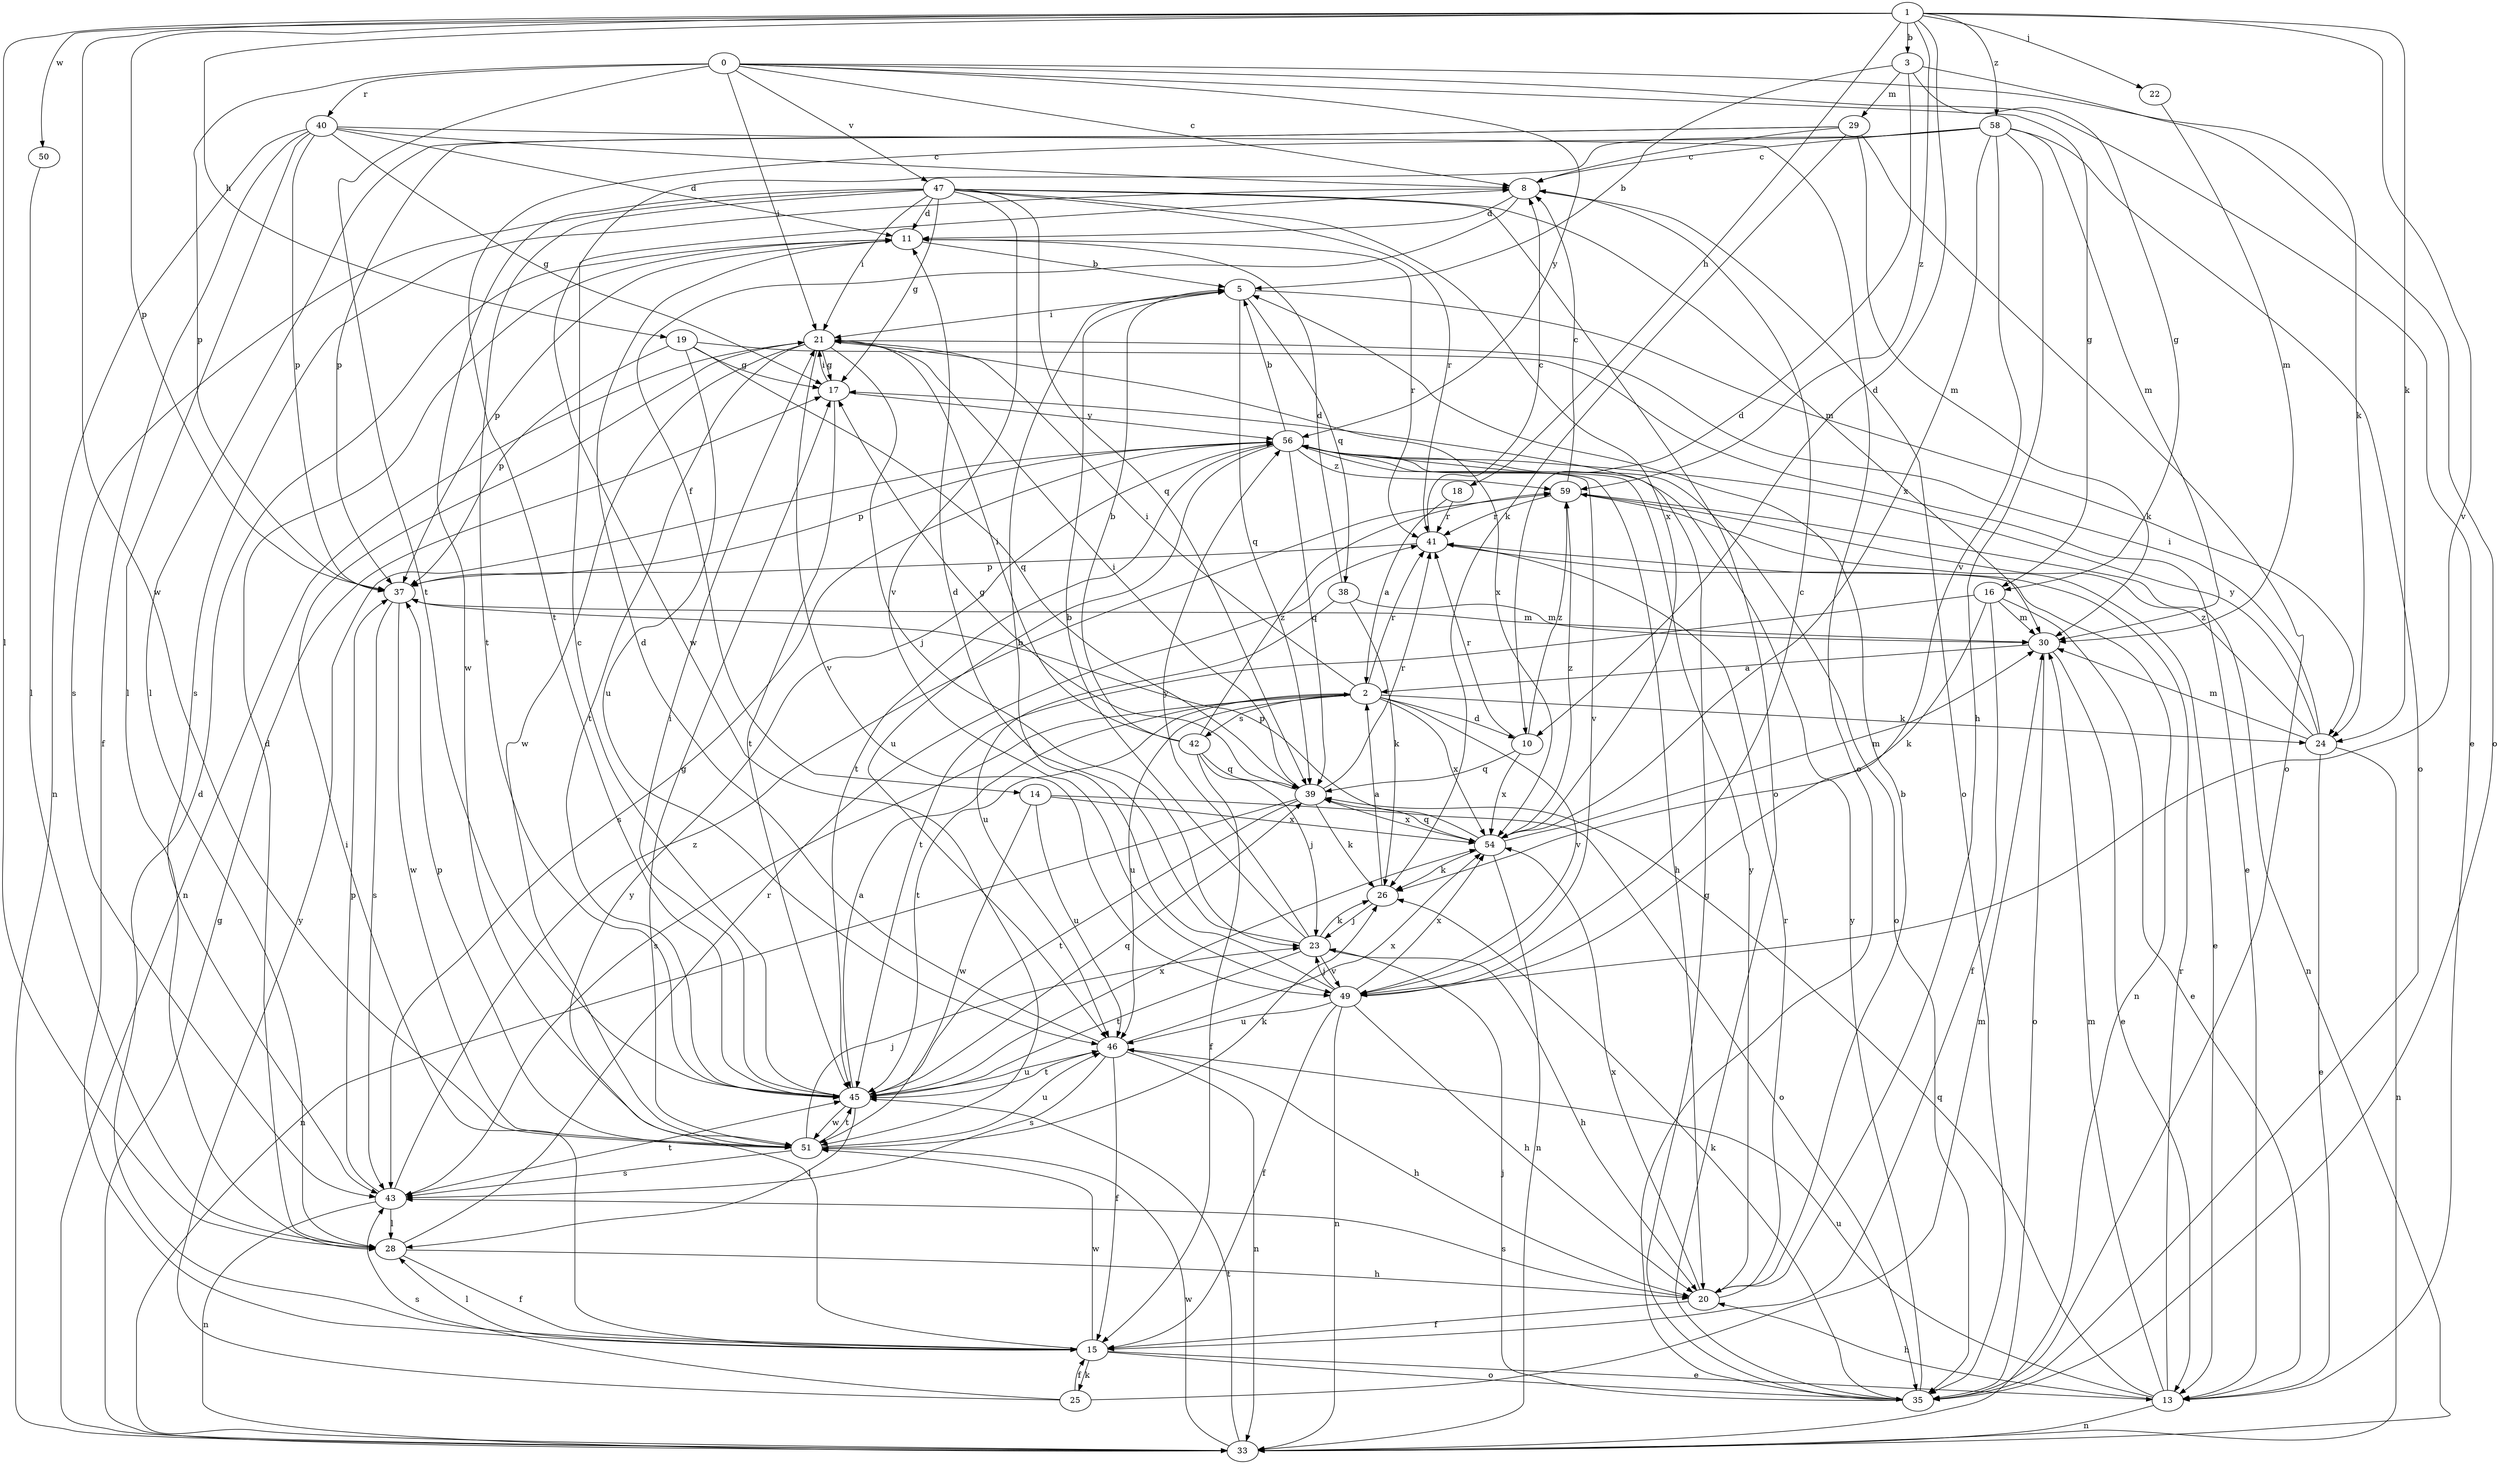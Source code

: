 strict digraph  {
0;
1;
2;
3;
5;
8;
10;
11;
13;
14;
15;
16;
17;
18;
19;
20;
21;
22;
23;
24;
25;
26;
28;
29;
30;
33;
35;
37;
38;
39;
40;
41;
42;
43;
45;
46;
47;
49;
50;
51;
54;
56;
58;
59;
0 -> 8  [label=c];
0 -> 13  [label=e];
0 -> 16  [label=g];
0 -> 21  [label=i];
0 -> 24  [label=k];
0 -> 37  [label=p];
0 -> 40  [label=r];
0 -> 45  [label=t];
0 -> 47  [label=v];
0 -> 56  [label=y];
1 -> 3  [label=b];
1 -> 10  [label=d];
1 -> 18  [label=h];
1 -> 19  [label=h];
1 -> 22  [label=j];
1 -> 24  [label=k];
1 -> 28  [label=l];
1 -> 37  [label=p];
1 -> 49  [label=v];
1 -> 50  [label=w];
1 -> 51  [label=w];
1 -> 58  [label=z];
1 -> 59  [label=z];
2 -> 10  [label=d];
2 -> 21  [label=i];
2 -> 24  [label=k];
2 -> 41  [label=r];
2 -> 42  [label=s];
2 -> 43  [label=s];
2 -> 45  [label=t];
2 -> 46  [label=u];
2 -> 49  [label=v];
2 -> 54  [label=x];
3 -> 5  [label=b];
3 -> 10  [label=d];
3 -> 16  [label=g];
3 -> 29  [label=m];
3 -> 35  [label=o];
5 -> 21  [label=i];
5 -> 24  [label=k];
5 -> 38  [label=q];
5 -> 39  [label=q];
8 -> 11  [label=d];
8 -> 14  [label=f];
8 -> 35  [label=o];
8 -> 43  [label=s];
10 -> 39  [label=q];
10 -> 41  [label=r];
10 -> 54  [label=x];
10 -> 59  [label=z];
11 -> 5  [label=b];
11 -> 37  [label=p];
11 -> 41  [label=r];
13 -> 20  [label=h];
13 -> 30  [label=m];
13 -> 33  [label=n];
13 -> 39  [label=q];
13 -> 41  [label=r];
13 -> 46  [label=u];
14 -> 35  [label=o];
14 -> 46  [label=u];
14 -> 51  [label=w];
14 -> 54  [label=x];
15 -> 11  [label=d];
15 -> 13  [label=e];
15 -> 21  [label=i];
15 -> 25  [label=k];
15 -> 28  [label=l];
15 -> 35  [label=o];
15 -> 51  [label=w];
15 -> 56  [label=y];
16 -> 13  [label=e];
16 -> 15  [label=f];
16 -> 26  [label=k];
16 -> 30  [label=m];
16 -> 45  [label=t];
17 -> 21  [label=i];
17 -> 45  [label=t];
17 -> 56  [label=y];
18 -> 2  [label=a];
18 -> 41  [label=r];
19 -> 13  [label=e];
19 -> 17  [label=g];
19 -> 37  [label=p];
19 -> 39  [label=q];
19 -> 46  [label=u];
20 -> 5  [label=b];
20 -> 15  [label=f];
20 -> 41  [label=r];
20 -> 43  [label=s];
20 -> 54  [label=x];
20 -> 56  [label=y];
21 -> 17  [label=g];
21 -> 23  [label=j];
21 -> 33  [label=n];
21 -> 45  [label=t];
21 -> 49  [label=v];
21 -> 51  [label=w];
21 -> 54  [label=x];
22 -> 30  [label=m];
23 -> 5  [label=b];
23 -> 11  [label=d];
23 -> 20  [label=h];
23 -> 26  [label=k];
23 -> 45  [label=t];
23 -> 49  [label=v];
23 -> 56  [label=y];
24 -> 13  [label=e];
24 -> 21  [label=i];
24 -> 30  [label=m];
24 -> 33  [label=n];
24 -> 56  [label=y];
24 -> 59  [label=z];
25 -> 15  [label=f];
25 -> 30  [label=m];
25 -> 43  [label=s];
25 -> 56  [label=y];
26 -> 2  [label=a];
26 -> 23  [label=j];
28 -> 11  [label=d];
28 -> 15  [label=f];
28 -> 20  [label=h];
28 -> 41  [label=r];
29 -> 8  [label=c];
29 -> 26  [label=k];
29 -> 28  [label=l];
29 -> 30  [label=m];
29 -> 35  [label=o];
29 -> 37  [label=p];
30 -> 2  [label=a];
30 -> 13  [label=e];
30 -> 35  [label=o];
33 -> 17  [label=g];
33 -> 45  [label=t];
33 -> 51  [label=w];
35 -> 17  [label=g];
35 -> 23  [label=j];
35 -> 26  [label=k];
35 -> 56  [label=y];
37 -> 30  [label=m];
37 -> 43  [label=s];
37 -> 51  [label=w];
38 -> 11  [label=d];
38 -> 26  [label=k];
38 -> 30  [label=m];
38 -> 46  [label=u];
39 -> 17  [label=g];
39 -> 21  [label=i];
39 -> 26  [label=k];
39 -> 33  [label=n];
39 -> 41  [label=r];
39 -> 45  [label=t];
39 -> 54  [label=x];
40 -> 8  [label=c];
40 -> 11  [label=d];
40 -> 15  [label=f];
40 -> 17  [label=g];
40 -> 28  [label=l];
40 -> 33  [label=n];
40 -> 35  [label=o];
40 -> 37  [label=p];
41 -> 8  [label=c];
41 -> 33  [label=n];
41 -> 37  [label=p];
42 -> 5  [label=b];
42 -> 15  [label=f];
42 -> 21  [label=i];
42 -> 23  [label=j];
42 -> 39  [label=q];
42 -> 59  [label=z];
43 -> 28  [label=l];
43 -> 33  [label=n];
43 -> 37  [label=p];
43 -> 45  [label=t];
43 -> 59  [label=z];
45 -> 2  [label=a];
45 -> 8  [label=c];
45 -> 21  [label=i];
45 -> 28  [label=l];
45 -> 39  [label=q];
45 -> 46  [label=u];
45 -> 51  [label=w];
45 -> 54  [label=x];
46 -> 11  [label=d];
46 -> 15  [label=f];
46 -> 20  [label=h];
46 -> 33  [label=n];
46 -> 43  [label=s];
46 -> 45  [label=t];
46 -> 54  [label=x];
47 -> 11  [label=d];
47 -> 17  [label=g];
47 -> 21  [label=i];
47 -> 30  [label=m];
47 -> 35  [label=o];
47 -> 39  [label=q];
47 -> 41  [label=r];
47 -> 43  [label=s];
47 -> 45  [label=t];
47 -> 49  [label=v];
47 -> 51  [label=w];
47 -> 54  [label=x];
49 -> 5  [label=b];
49 -> 8  [label=c];
49 -> 15  [label=f];
49 -> 20  [label=h];
49 -> 23  [label=j];
49 -> 33  [label=n];
49 -> 46  [label=u];
49 -> 54  [label=x];
50 -> 28  [label=l];
51 -> 17  [label=g];
51 -> 23  [label=j];
51 -> 26  [label=k];
51 -> 37  [label=p];
51 -> 43  [label=s];
51 -> 45  [label=t];
51 -> 46  [label=u];
54 -> 26  [label=k];
54 -> 30  [label=m];
54 -> 33  [label=n];
54 -> 37  [label=p];
54 -> 39  [label=q];
54 -> 59  [label=z];
56 -> 5  [label=b];
56 -> 20  [label=h];
56 -> 35  [label=o];
56 -> 37  [label=p];
56 -> 39  [label=q];
56 -> 43  [label=s];
56 -> 45  [label=t];
56 -> 46  [label=u];
56 -> 49  [label=v];
56 -> 59  [label=z];
58 -> 8  [label=c];
58 -> 20  [label=h];
58 -> 30  [label=m];
58 -> 35  [label=o];
58 -> 45  [label=t];
58 -> 49  [label=v];
58 -> 51  [label=w];
58 -> 54  [label=x];
59 -> 8  [label=c];
59 -> 13  [label=e];
59 -> 33  [label=n];
59 -> 41  [label=r];
}
